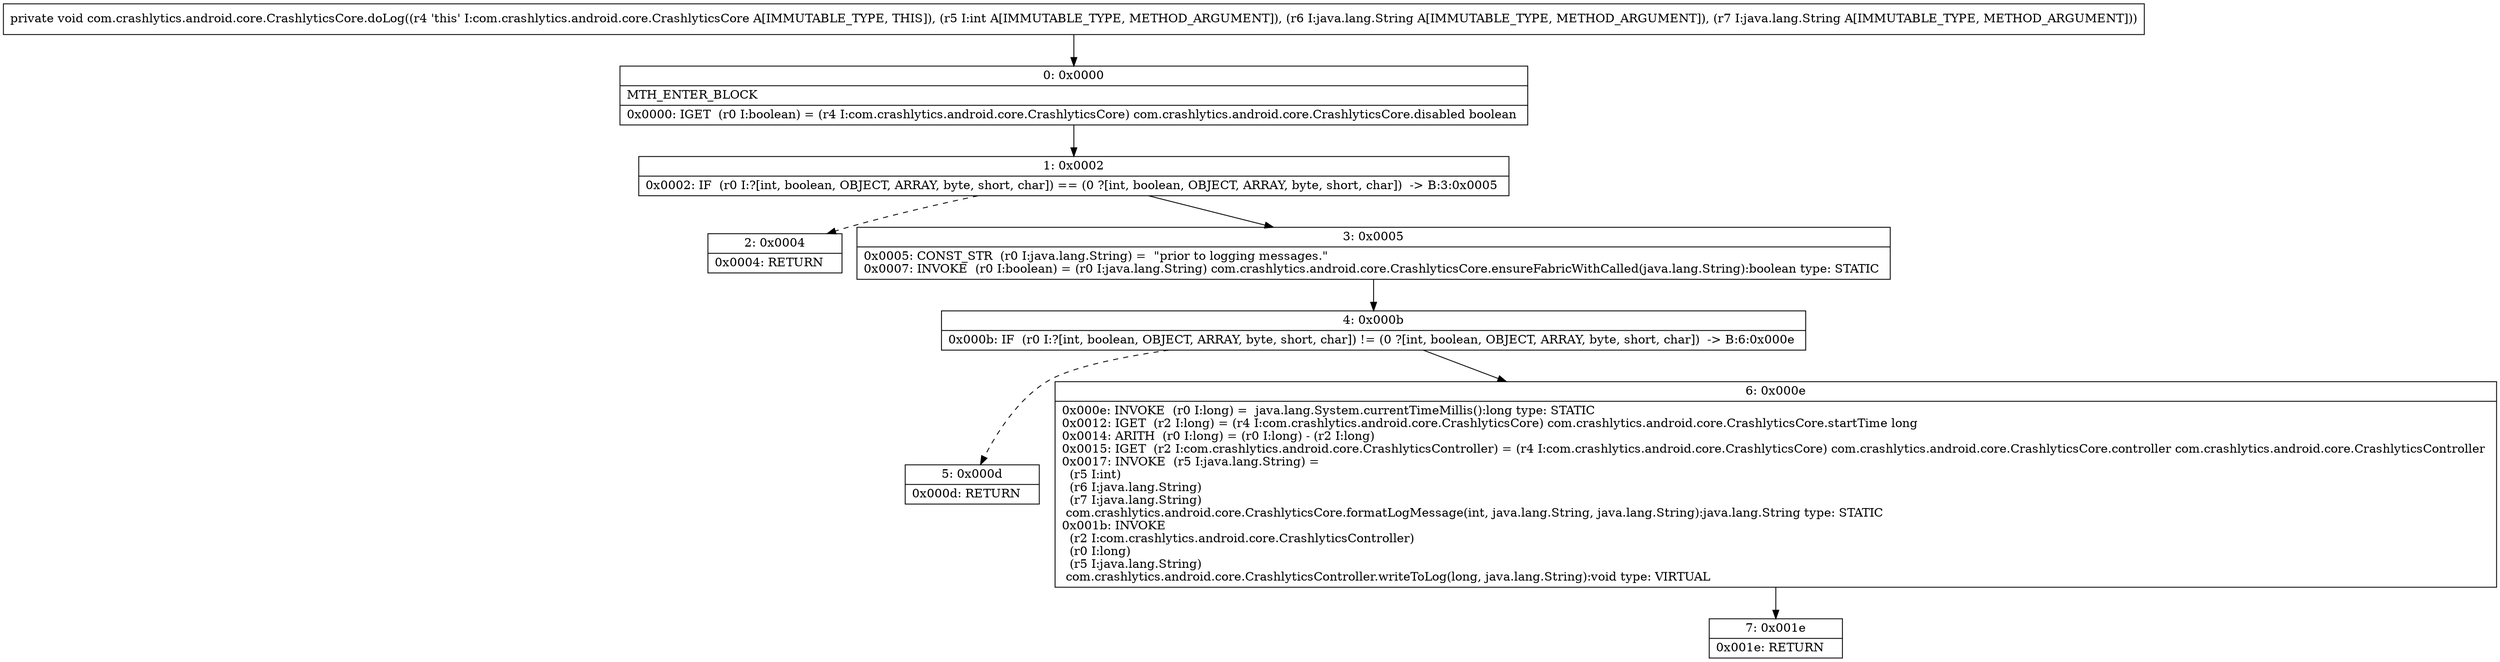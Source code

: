 digraph "CFG forcom.crashlytics.android.core.CrashlyticsCore.doLog(ILjava\/lang\/String;Ljava\/lang\/String;)V" {
Node_0 [shape=record,label="{0\:\ 0x0000|MTH_ENTER_BLOCK\l|0x0000: IGET  (r0 I:boolean) = (r4 I:com.crashlytics.android.core.CrashlyticsCore) com.crashlytics.android.core.CrashlyticsCore.disabled boolean \l}"];
Node_1 [shape=record,label="{1\:\ 0x0002|0x0002: IF  (r0 I:?[int, boolean, OBJECT, ARRAY, byte, short, char]) == (0 ?[int, boolean, OBJECT, ARRAY, byte, short, char])  \-\> B:3:0x0005 \l}"];
Node_2 [shape=record,label="{2\:\ 0x0004|0x0004: RETURN   \l}"];
Node_3 [shape=record,label="{3\:\ 0x0005|0x0005: CONST_STR  (r0 I:java.lang.String) =  \"prior to logging messages.\" \l0x0007: INVOKE  (r0 I:boolean) = (r0 I:java.lang.String) com.crashlytics.android.core.CrashlyticsCore.ensureFabricWithCalled(java.lang.String):boolean type: STATIC \l}"];
Node_4 [shape=record,label="{4\:\ 0x000b|0x000b: IF  (r0 I:?[int, boolean, OBJECT, ARRAY, byte, short, char]) != (0 ?[int, boolean, OBJECT, ARRAY, byte, short, char])  \-\> B:6:0x000e \l}"];
Node_5 [shape=record,label="{5\:\ 0x000d|0x000d: RETURN   \l}"];
Node_6 [shape=record,label="{6\:\ 0x000e|0x000e: INVOKE  (r0 I:long) =  java.lang.System.currentTimeMillis():long type: STATIC \l0x0012: IGET  (r2 I:long) = (r4 I:com.crashlytics.android.core.CrashlyticsCore) com.crashlytics.android.core.CrashlyticsCore.startTime long \l0x0014: ARITH  (r0 I:long) = (r0 I:long) \- (r2 I:long) \l0x0015: IGET  (r2 I:com.crashlytics.android.core.CrashlyticsController) = (r4 I:com.crashlytics.android.core.CrashlyticsCore) com.crashlytics.android.core.CrashlyticsCore.controller com.crashlytics.android.core.CrashlyticsController \l0x0017: INVOKE  (r5 I:java.lang.String) = \l  (r5 I:int)\l  (r6 I:java.lang.String)\l  (r7 I:java.lang.String)\l com.crashlytics.android.core.CrashlyticsCore.formatLogMessage(int, java.lang.String, java.lang.String):java.lang.String type: STATIC \l0x001b: INVOKE  \l  (r2 I:com.crashlytics.android.core.CrashlyticsController)\l  (r0 I:long)\l  (r5 I:java.lang.String)\l com.crashlytics.android.core.CrashlyticsController.writeToLog(long, java.lang.String):void type: VIRTUAL \l}"];
Node_7 [shape=record,label="{7\:\ 0x001e|0x001e: RETURN   \l}"];
MethodNode[shape=record,label="{private void com.crashlytics.android.core.CrashlyticsCore.doLog((r4 'this' I:com.crashlytics.android.core.CrashlyticsCore A[IMMUTABLE_TYPE, THIS]), (r5 I:int A[IMMUTABLE_TYPE, METHOD_ARGUMENT]), (r6 I:java.lang.String A[IMMUTABLE_TYPE, METHOD_ARGUMENT]), (r7 I:java.lang.String A[IMMUTABLE_TYPE, METHOD_ARGUMENT])) }"];
MethodNode -> Node_0;
Node_0 -> Node_1;
Node_1 -> Node_2[style=dashed];
Node_1 -> Node_3;
Node_3 -> Node_4;
Node_4 -> Node_5[style=dashed];
Node_4 -> Node_6;
Node_6 -> Node_7;
}

